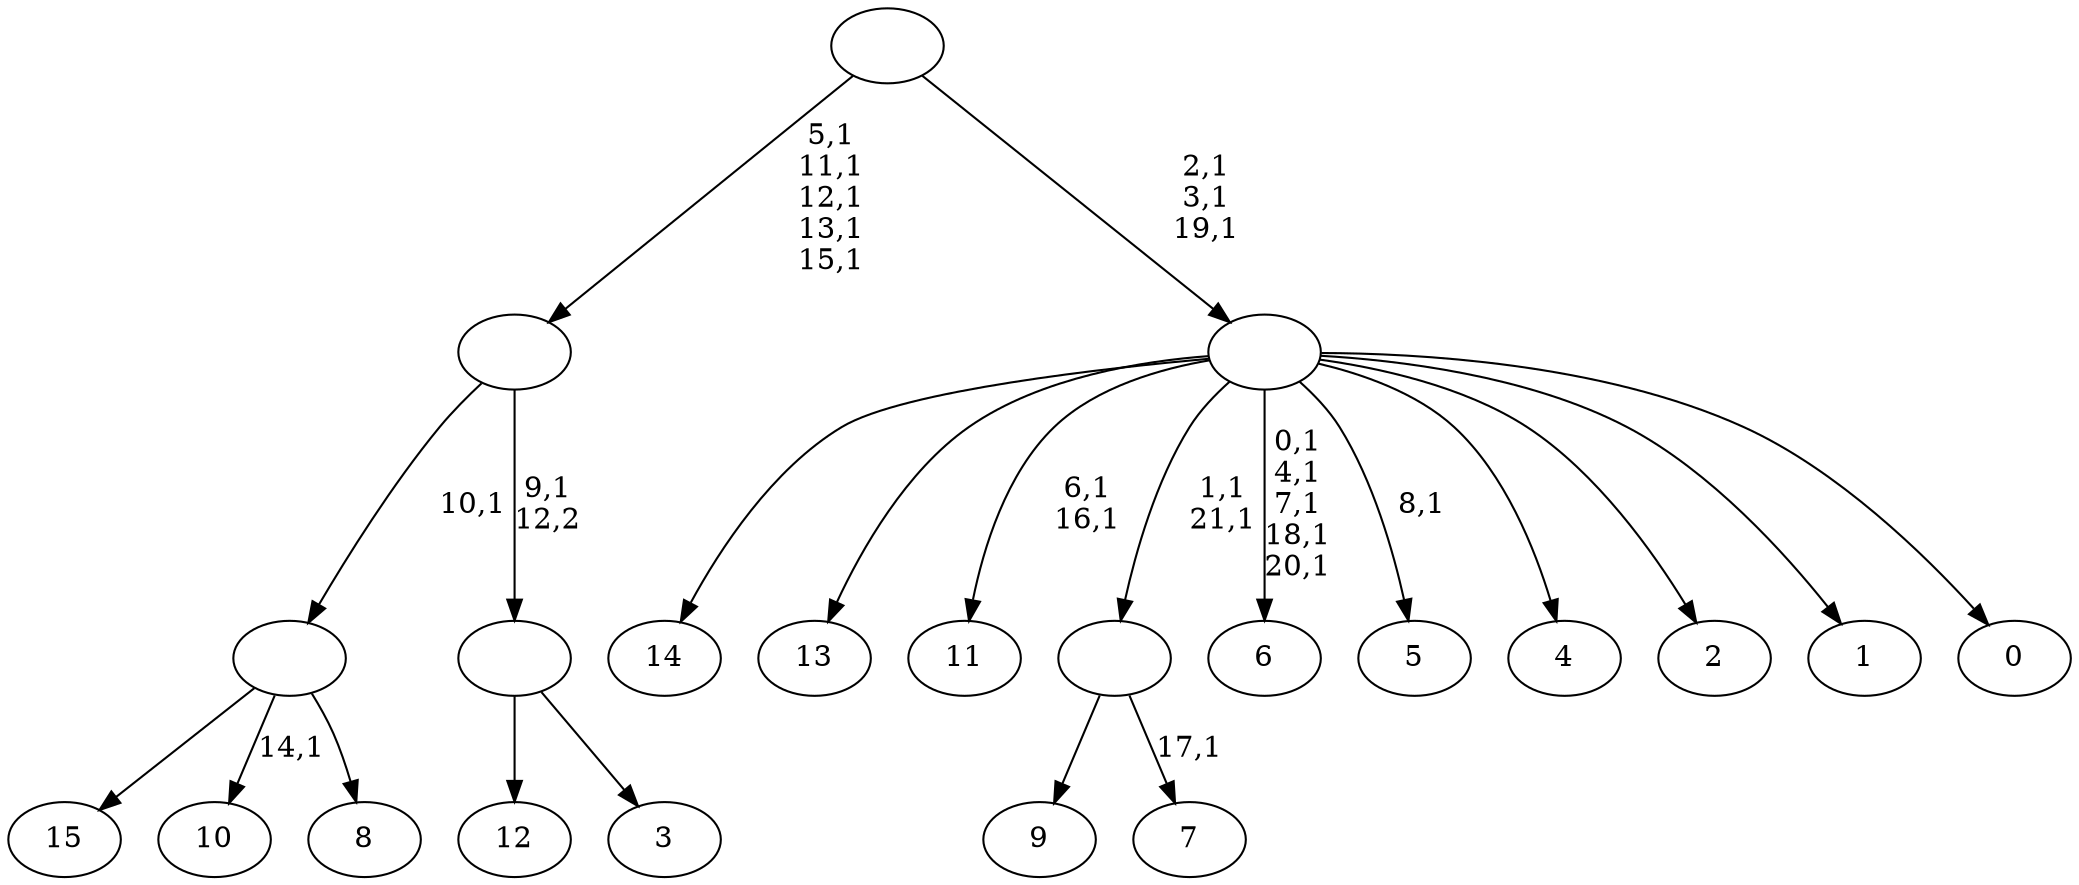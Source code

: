 digraph T {
	38 [label="15"]
	37 [label="14"]
	36 [label="13"]
	35 [label="12"]
	34 [label="11"]
	31 [label="10"]
	29 [label="9"]
	28 [label="8"]
	27 [label=""]
	26 [label="7"]
	24 [label=""]
	22 [label="6"]
	16 [label="5"]
	14 [label="4"]
	13 [label="3"]
	12 [label=""]
	11 [label=""]
	6 [label="2"]
	5 [label="1"]
	4 [label="0"]
	3 [label=""]
	0 [label=""]
	27 -> 31 [label="14,1"]
	27 -> 38 [label=""]
	27 -> 28 [label=""]
	24 -> 26 [label="17,1"]
	24 -> 29 [label=""]
	12 -> 35 [label=""]
	12 -> 13 [label=""]
	11 -> 27 [label="10,1"]
	11 -> 12 [label="9,1\n12,2"]
	3 -> 16 [label="8,1"]
	3 -> 22 [label="0,1\n4,1\n7,1\n18,1\n20,1"]
	3 -> 24 [label="1,1\n21,1"]
	3 -> 34 [label="6,1\n16,1"]
	3 -> 37 [label=""]
	3 -> 36 [label=""]
	3 -> 14 [label=""]
	3 -> 6 [label=""]
	3 -> 5 [label=""]
	3 -> 4 [label=""]
	0 -> 3 [label="2,1\n3,1\n19,1"]
	0 -> 11 [label="5,1\n11,1\n12,1\n13,1\n15,1"]
}
